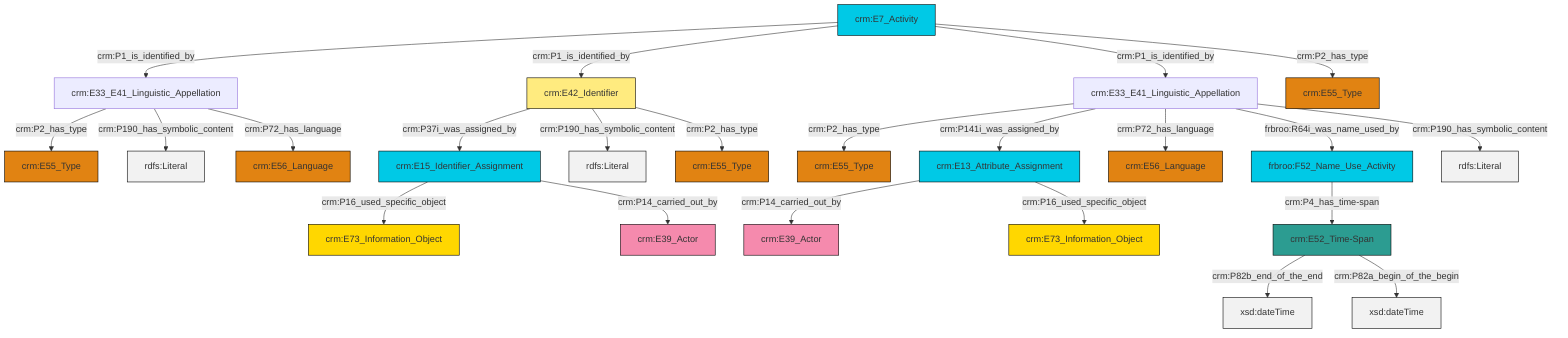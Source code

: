 graph TD
classDef Literal fill:#f2f2f2,stroke:#000000;
classDef CRM_Entity fill:#FFFFFF,stroke:#000000;
classDef Temporal_Entity fill:#00C9E6, stroke:#000000;
classDef Type fill:#E18312, stroke:#000000;
classDef Time-Span fill:#2C9C91, stroke:#000000;
classDef Appellation fill:#FFEB7F, stroke:#000000;
classDef Place fill:#008836, stroke:#000000;
classDef Persistent_Item fill:#B266B2, stroke:#000000;
classDef Conceptual_Object fill:#FFD700, stroke:#000000;
classDef Physical_Thing fill:#D2B48C, stroke:#000000;
classDef Actor fill:#f58aad, stroke:#000000;
classDef PC_Classes fill:#4ce600, stroke:#000000;
classDef Multi fill:#cccccc,stroke:#000000;

2["crm:E33_E41_Linguistic_Appellation"]:::Default -->|crm:P2_has_type| 3["crm:E55_Type"]:::Type
4["crm:E7_Activity"]:::Temporal_Entity -->|crm:P1_is_identified_by| 5["crm:E33_E41_Linguistic_Appellation"]:::Default
8["crm:E13_Attribute_Assignment"]:::Temporal_Entity -->|crm:P14_carried_out_by| 9["crm:E39_Actor"]:::Actor
5["crm:E33_E41_Linguistic_Appellation"]:::Default -->|crm:P2_has_type| 12["crm:E55_Type"]:::Type
5["crm:E33_E41_Linguistic_Appellation"]:::Default -->|crm:P190_has_symbolic_content| 19[rdfs:Literal]:::Literal
2["crm:E33_E41_Linguistic_Appellation"]:::Default -->|crm:P141i_was_assigned_by| 8["crm:E13_Attribute_Assignment"]:::Temporal_Entity
5["crm:E33_E41_Linguistic_Appellation"]:::Default -->|crm:P72_has_language| 15["crm:E56_Language"]:::Type
4["crm:E7_Activity"]:::Temporal_Entity -->|crm:P1_is_identified_by| 10["crm:E42_Identifier"]:::Appellation
2["crm:E33_E41_Linguistic_Appellation"]:::Default -->|crm:P72_has_language| 21["crm:E56_Language"]:::Type
23["crm:E15_Identifier_Assignment"]:::Temporal_Entity -->|crm:P16_used_specific_object| 0["crm:E73_Information_Object"]:::Conceptual_Object
2["crm:E33_E41_Linguistic_Appellation"]:::Default -->|frbroo:R64i_was_name_used_by| 25["frbroo:F52_Name_Use_Activity"]:::Temporal_Entity
2["crm:E33_E41_Linguistic_Appellation"]:::Default -->|crm:P190_has_symbolic_content| 27[rdfs:Literal]:::Literal
8["crm:E13_Attribute_Assignment"]:::Temporal_Entity -->|crm:P16_used_specific_object| 6["crm:E73_Information_Object"]:::Conceptual_Object
4["crm:E7_Activity"]:::Temporal_Entity -->|crm:P1_is_identified_by| 2["crm:E33_E41_Linguistic_Appellation"]:::Default
25["frbroo:F52_Name_Use_Activity"]:::Temporal_Entity -->|crm:P4_has_time-span| 30["crm:E52_Time-Span"]:::Time-Span
10["crm:E42_Identifier"]:::Appellation -->|crm:P37i_was_assigned_by| 23["crm:E15_Identifier_Assignment"]:::Temporal_Entity
10["crm:E42_Identifier"]:::Appellation -->|crm:P190_has_symbolic_content| 34[rdfs:Literal]:::Literal
30["crm:E52_Time-Span"]:::Time-Span -->|crm:P82b_end_of_the_end| 37[xsd:dateTime]:::Literal
30["crm:E52_Time-Span"]:::Time-Span -->|crm:P82a_begin_of_the_begin| 39[xsd:dateTime]:::Literal
10["crm:E42_Identifier"]:::Appellation -->|crm:P2_has_type| 13["crm:E55_Type"]:::Type
23["crm:E15_Identifier_Assignment"]:::Temporal_Entity -->|crm:P14_carried_out_by| 31["crm:E39_Actor"]:::Actor
4["crm:E7_Activity"]:::Temporal_Entity -->|crm:P2_has_type| 17["crm:E55_Type"]:::Type